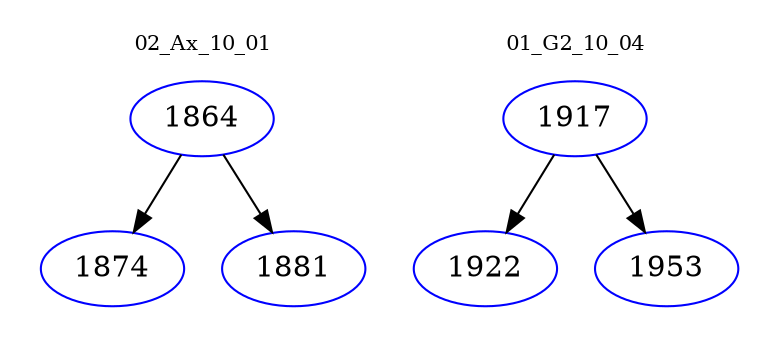 digraph{
subgraph cluster_0 {
color = white
label = "02_Ax_10_01";
fontsize=10;
T0_1864 [label="1864", color="blue"]
T0_1864 -> T0_1874 [color="black"]
T0_1874 [label="1874", color="blue"]
T0_1864 -> T0_1881 [color="black"]
T0_1881 [label="1881", color="blue"]
}
subgraph cluster_1 {
color = white
label = "01_G2_10_04";
fontsize=10;
T1_1917 [label="1917", color="blue"]
T1_1917 -> T1_1922 [color="black"]
T1_1922 [label="1922", color="blue"]
T1_1917 -> T1_1953 [color="black"]
T1_1953 [label="1953", color="blue"]
}
}
